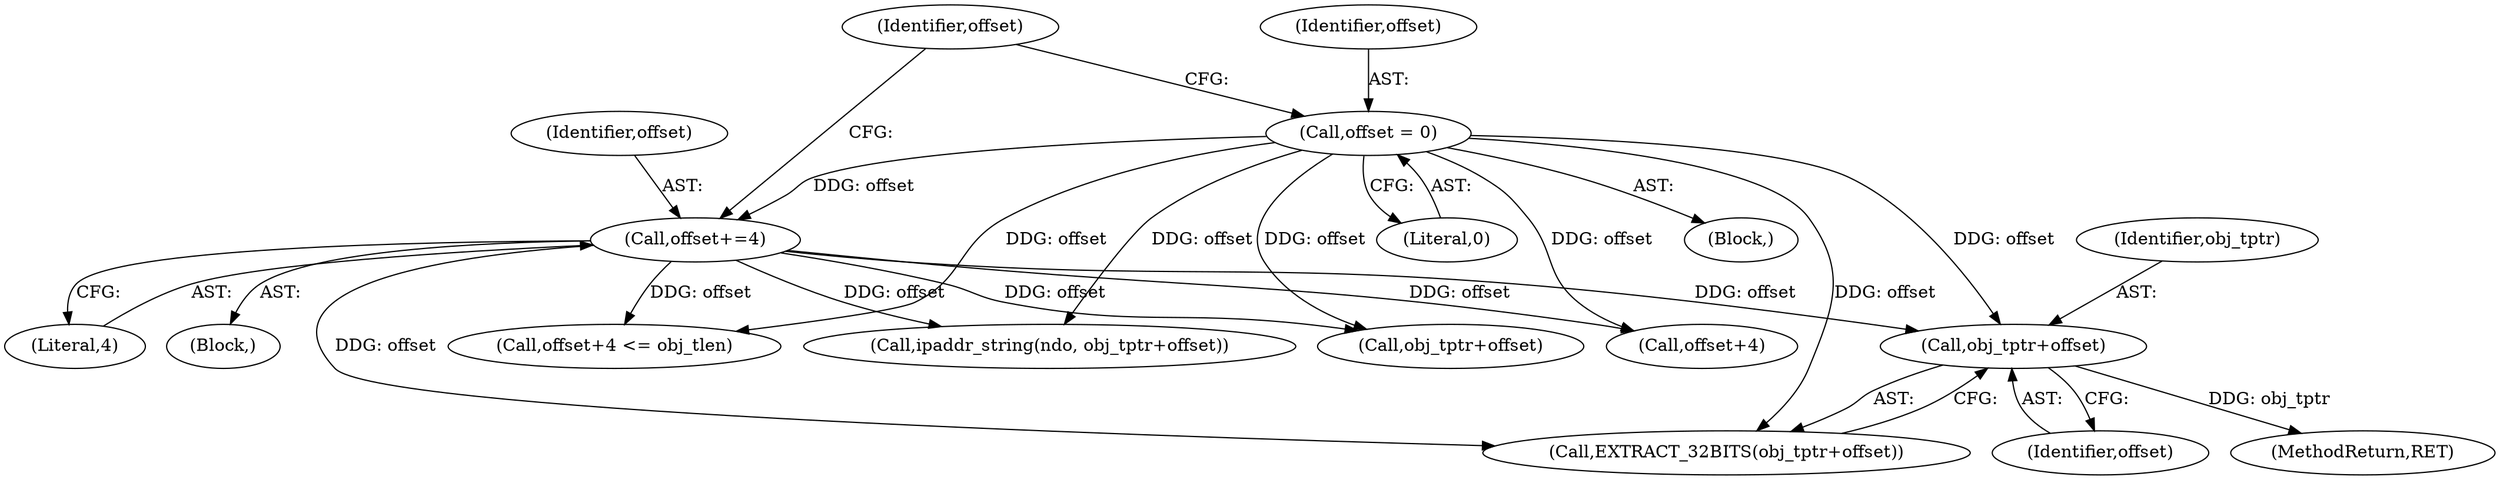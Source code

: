 digraph "0_tcpdump_0b661e0aa61850234b64394585cf577aac570bf4@pointer" {
"1001536" [label="(Call,obj_tptr+offset)"];
"1001514" [label="(Call,offset = 0)"];
"1001539" [label="(Call,offset+=4)"];
"1001541" [label="(Literal,4)"];
"1001536" [label="(Call,obj_tptr+offset)"];
"1001514" [label="(Call,offset = 0)"];
"1001530" [label="(Call,ipaddr_string(ndo, obj_tptr+offset))"];
"1001523" [label="(Block,)"];
"1001519" [label="(Call,offset+4)"];
"1001540" [label="(Identifier,offset)"];
"1001535" [label="(Call,EXTRACT_32BITS(obj_tptr+offset))"];
"1001949" [label="(MethodReturn,RET)"];
"1001538" [label="(Identifier,offset)"];
"1001516" [label="(Literal,0)"];
"1001537" [label="(Identifier,obj_tptr)"];
"1001515" [label="(Identifier,offset)"];
"1001518" [label="(Call,offset+4 <= obj_tlen)"];
"1001512" [label="(Block,)"];
"1001539" [label="(Call,offset+=4)"];
"1001532" [label="(Call,obj_tptr+offset)"];
"1001520" [label="(Identifier,offset)"];
"1001536" -> "1001535"  [label="AST: "];
"1001536" -> "1001538"  [label="CFG: "];
"1001537" -> "1001536"  [label="AST: "];
"1001538" -> "1001536"  [label="AST: "];
"1001535" -> "1001536"  [label="CFG: "];
"1001536" -> "1001949"  [label="DDG: obj_tptr"];
"1001514" -> "1001536"  [label="DDG: offset"];
"1001539" -> "1001536"  [label="DDG: offset"];
"1001514" -> "1001512"  [label="AST: "];
"1001514" -> "1001516"  [label="CFG: "];
"1001515" -> "1001514"  [label="AST: "];
"1001516" -> "1001514"  [label="AST: "];
"1001520" -> "1001514"  [label="CFG: "];
"1001514" -> "1001518"  [label="DDG: offset"];
"1001514" -> "1001519"  [label="DDG: offset"];
"1001514" -> "1001530"  [label="DDG: offset"];
"1001514" -> "1001532"  [label="DDG: offset"];
"1001514" -> "1001535"  [label="DDG: offset"];
"1001514" -> "1001539"  [label="DDG: offset"];
"1001539" -> "1001523"  [label="AST: "];
"1001539" -> "1001541"  [label="CFG: "];
"1001540" -> "1001539"  [label="AST: "];
"1001541" -> "1001539"  [label="AST: "];
"1001520" -> "1001539"  [label="CFG: "];
"1001539" -> "1001518"  [label="DDG: offset"];
"1001539" -> "1001519"  [label="DDG: offset"];
"1001539" -> "1001530"  [label="DDG: offset"];
"1001539" -> "1001532"  [label="DDG: offset"];
"1001539" -> "1001535"  [label="DDG: offset"];
}
